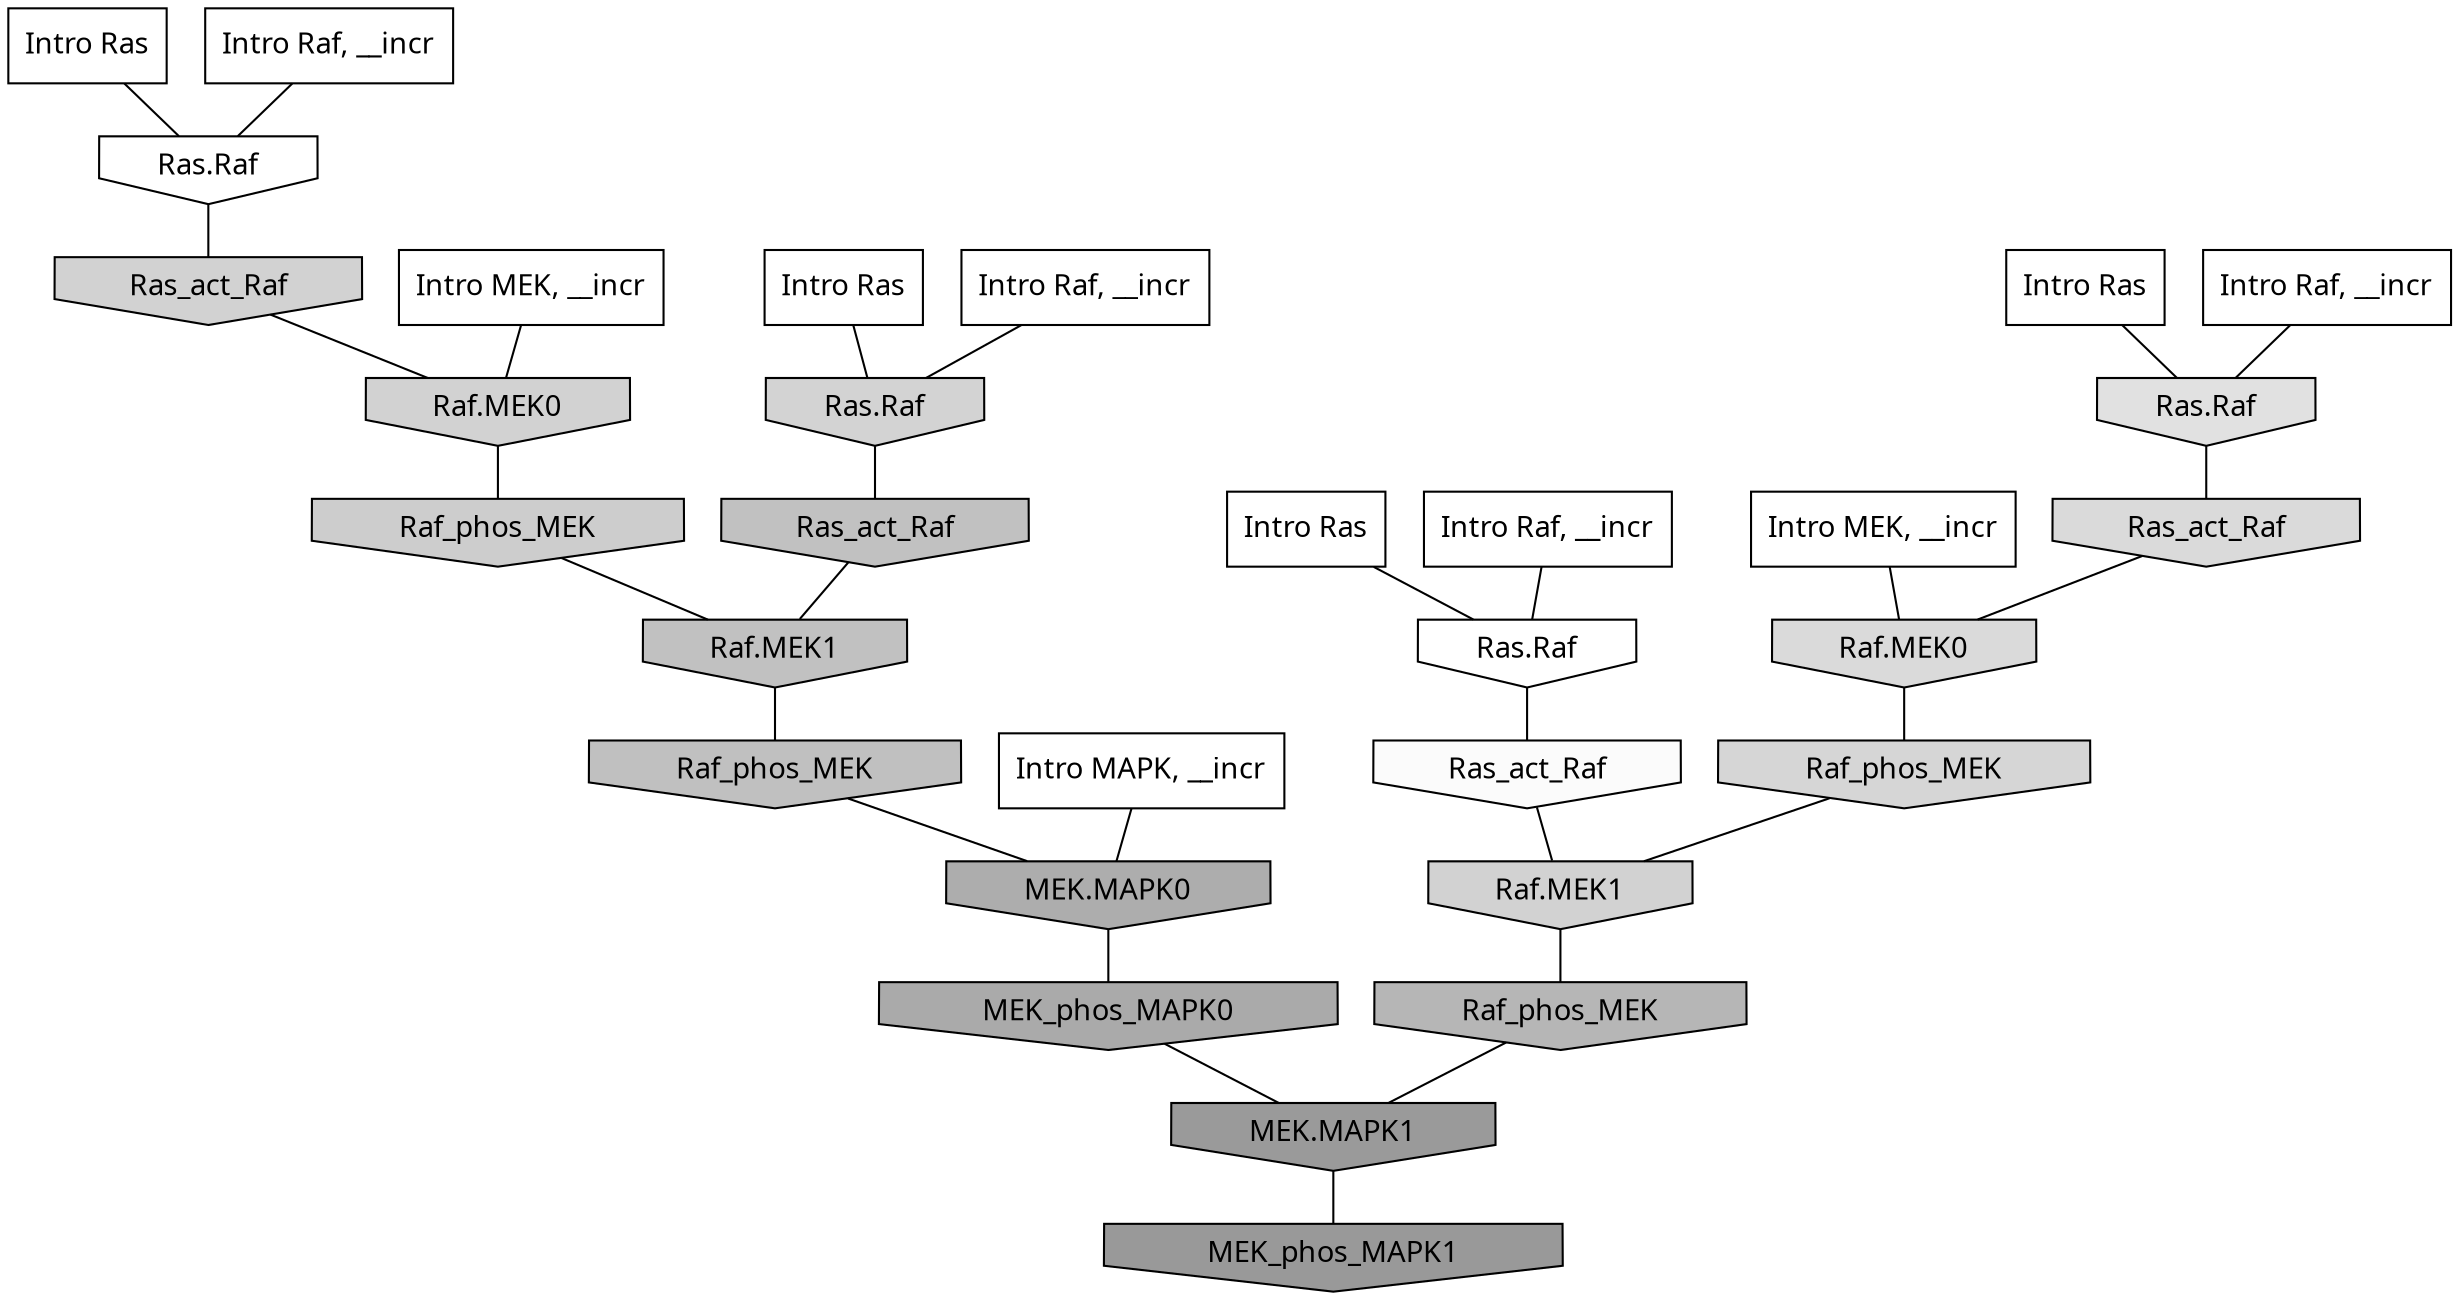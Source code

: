 digraph G{
  rankdir="TB";
  ranksep=0.30;
  node [fontname="CMU Serif"];
  edge [fontname="CMU Serif"];
  
  15 [label="Intro Ras", shape=rectangle, style=filled, fillcolor="0.000 0.000 1.000"]
  
  24 [label="Intro Ras", shape=rectangle, style=filled, fillcolor="0.000 0.000 1.000"]
  
  29 [label="Intro Ras", shape=rectangle, style=filled, fillcolor="0.000 0.000 1.000"]
  
  43 [label="Intro Ras", shape=rectangle, style=filled, fillcolor="0.000 0.000 1.000"]
  
  120 [label="Intro Raf, __incr", shape=rectangle, style=filled, fillcolor="0.000 0.000 1.000"]
  
  166 [label="Intro Raf, __incr", shape=rectangle, style=filled, fillcolor="0.000 0.000 1.000"]
  
  277 [label="Intro Raf, __incr", shape=rectangle, style=filled, fillcolor="0.000 0.000 1.000"]
  
  836 [label="Intro Raf, __incr", shape=rectangle, style=filled, fillcolor="0.000 0.000 1.000"]
  
  1869 [label="Intro MEK, __incr", shape=rectangle, style=filled, fillcolor="0.000 0.000 1.000"]
  
  1992 [label="Intro MEK, __incr", shape=rectangle, style=filled, fillcolor="0.000 0.000 1.000"]
  
  2251 [label="Intro MAPK, __incr", shape=rectangle, style=filled, fillcolor="0.000 0.000 1.000"]
  
  3200 [label="Ras.Raf", shape=invhouse, style=filled, fillcolor="0.000 0.000 1.000"]
  
  3256 [label="Ras.Raf", shape=invhouse, style=filled, fillcolor="0.000 0.000 1.000"]
  
  3404 [label="Ras_act_Raf", shape=invhouse, style=filled, fillcolor="0.000 0.000 0.984"]
  
  4434 [label="Ras.Raf", shape=invhouse, style=filled, fillcolor="0.000 0.000 0.881"]
  
  4821 [label="Ras_act_Raf", shape=invhouse, style=filled, fillcolor="0.000 0.000 0.854"]
  
  4823 [label="Raf.MEK0", shape=invhouse, style=filled, fillcolor="0.000 0.000 0.854"]
  
  5048 [label="Raf_phos_MEK", shape=invhouse, style=filled, fillcolor="0.000 0.000 0.836"]
  
  5204 [label="Ras.Raf", shape=invhouse, style=filled, fillcolor="0.000 0.000 0.826"]
  
  5263 [label="Raf.MEK1", shape=invhouse, style=filled, fillcolor="0.000 0.000 0.823"]
  
  5294 [label="Ras_act_Raf", shape=invhouse, style=filled, fillcolor="0.000 0.000 0.821"]
  
  5296 [label="Raf.MEK0", shape=invhouse, style=filled, fillcolor="0.000 0.000 0.821"]
  
  5588 [label="Raf_phos_MEK", shape=invhouse, style=filled, fillcolor="0.000 0.000 0.801"]
  
  6428 [label="Ras_act_Raf", shape=invhouse, style=filled, fillcolor="0.000 0.000 0.755"]
  
  6430 [label="Raf.MEK1", shape=invhouse, style=filled, fillcolor="0.000 0.000 0.755"]
  
  6449 [label="Raf_phos_MEK", shape=invhouse, style=filled, fillcolor="0.000 0.000 0.753"]
  
  7446 [label="Raf_phos_MEK", shape=invhouse, style=filled, fillcolor="0.000 0.000 0.714"]
  
  8514 [label="MEK.MAPK0", shape=invhouse, style=filled, fillcolor="0.000 0.000 0.677"]
  
  8852 [label="MEK_phos_MAPK0", shape=invhouse, style=filled, fillcolor="0.000 0.000 0.665"]
  
  11319 [label="MEK.MAPK1", shape=invhouse, style=filled, fillcolor="0.000 0.000 0.603"]
  
  11499 [label="MEK_phos_MAPK1", shape=invhouse, style=filled, fillcolor="0.000 0.000 0.600"]
  
  
  11319 -> 11499 [dir=none, color="0.000 0.000 0.000"] 
  8852 -> 11319 [dir=none, color="0.000 0.000 0.000"] 
  8514 -> 8852 [dir=none, color="0.000 0.000 0.000"] 
  7446 -> 11319 [dir=none, color="0.000 0.000 0.000"] 
  6449 -> 8514 [dir=none, color="0.000 0.000 0.000"] 
  6430 -> 6449 [dir=none, color="0.000 0.000 0.000"] 
  6428 -> 6430 [dir=none, color="0.000 0.000 0.000"] 
  5588 -> 6430 [dir=none, color="0.000 0.000 0.000"] 
  5296 -> 5588 [dir=none, color="0.000 0.000 0.000"] 
  5294 -> 5296 [dir=none, color="0.000 0.000 0.000"] 
  5263 -> 7446 [dir=none, color="0.000 0.000 0.000"] 
  5204 -> 6428 [dir=none, color="0.000 0.000 0.000"] 
  5048 -> 5263 [dir=none, color="0.000 0.000 0.000"] 
  4823 -> 5048 [dir=none, color="0.000 0.000 0.000"] 
  4821 -> 4823 [dir=none, color="0.000 0.000 0.000"] 
  4434 -> 4821 [dir=none, color="0.000 0.000 0.000"] 
  3404 -> 5263 [dir=none, color="0.000 0.000 0.000"] 
  3256 -> 3404 [dir=none, color="0.000 0.000 0.000"] 
  3200 -> 5294 [dir=none, color="0.000 0.000 0.000"] 
  2251 -> 8514 [dir=none, color="0.000 0.000 0.000"] 
  1992 -> 5296 [dir=none, color="0.000 0.000 0.000"] 
  1869 -> 4823 [dir=none, color="0.000 0.000 0.000"] 
  836 -> 3200 [dir=none, color="0.000 0.000 0.000"] 
  277 -> 3256 [dir=none, color="0.000 0.000 0.000"] 
  166 -> 5204 [dir=none, color="0.000 0.000 0.000"] 
  120 -> 4434 [dir=none, color="0.000 0.000 0.000"] 
  43 -> 5204 [dir=none, color="0.000 0.000 0.000"] 
  29 -> 4434 [dir=none, color="0.000 0.000 0.000"] 
  24 -> 3256 [dir=none, color="0.000 0.000 0.000"] 
  15 -> 3200 [dir=none, color="0.000 0.000 0.000"] 
  
  }
